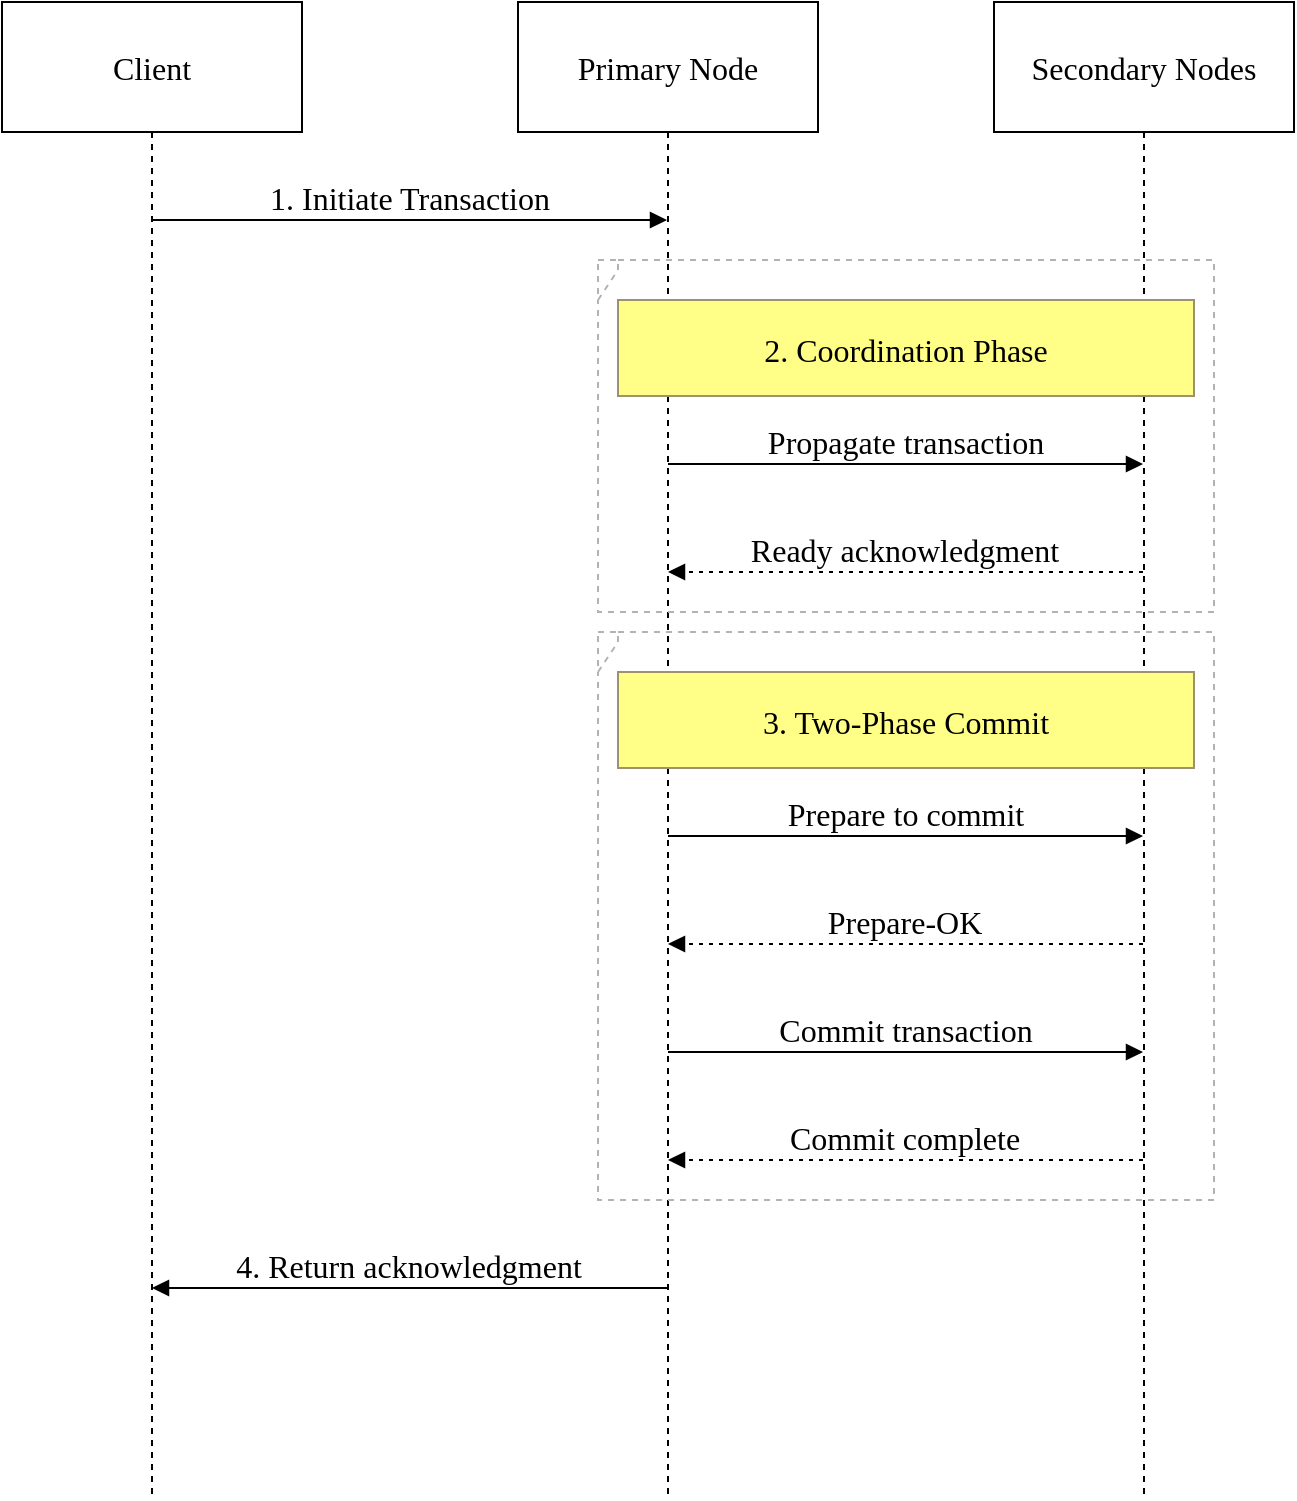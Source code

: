 <mxfile version="24.8.6">
  <diagram name="Page-1" id="NrrL4rjDDItCV1YCYkYC">
    <mxGraphModel dx="1480" dy="737" grid="1" gridSize="10" guides="1" tooltips="1" connect="1" arrows="1" fold="1" page="1" pageScale="1" pageWidth="850" pageHeight="1100" math="0" shadow="0">
      <root>
        <mxCell id="0" />
        <mxCell id="1" parent="0" />
        <mxCell id="K4nSIvvMZCW-oxzD4gkf-1" value="Client" style="shape=umlLifeline;perimeter=lifelinePerimeter;whiteSpace=wrap;container=1;dropTarget=0;collapsible=0;recursiveResize=0;outlineConnect=0;portConstraint=eastwest;newEdgeStyle={&quot;edgeStyle&quot;:&quot;elbowEdgeStyle&quot;,&quot;elbow&quot;:&quot;vertical&quot;,&quot;curved&quot;:0,&quot;rounded&quot;:0};size=65;hachureGap=4;fontFamily=Times New Roman;fontSize=16;" vertex="1" parent="1">
          <mxGeometry x="20" y="20" width="150" height="748" as="geometry" />
        </mxCell>
        <mxCell id="K4nSIvvMZCW-oxzD4gkf-2" value="Primary Node" style="shape=umlLifeline;perimeter=lifelinePerimeter;whiteSpace=wrap;container=1;dropTarget=0;collapsible=0;recursiveResize=0;outlineConnect=0;portConstraint=eastwest;newEdgeStyle={&quot;edgeStyle&quot;:&quot;elbowEdgeStyle&quot;,&quot;elbow&quot;:&quot;vertical&quot;,&quot;curved&quot;:0,&quot;rounded&quot;:0};size=65;hachureGap=4;fontFamily=Times New Roman;fontSize=16;" vertex="1" parent="1">
          <mxGeometry x="278" y="20" width="150" height="748" as="geometry" />
        </mxCell>
        <mxCell id="K4nSIvvMZCW-oxzD4gkf-3" value="Secondary Nodes" style="shape=umlLifeline;perimeter=lifelinePerimeter;whiteSpace=wrap;container=1;dropTarget=0;collapsible=0;recursiveResize=0;outlineConnect=0;portConstraint=eastwest;newEdgeStyle={&quot;edgeStyle&quot;:&quot;elbowEdgeStyle&quot;,&quot;elbow&quot;:&quot;vertical&quot;,&quot;curved&quot;:0,&quot;rounded&quot;:0};size=65;hachureGap=4;fontFamily=Times New Roman;fontSize=16;" vertex="1" parent="1">
          <mxGeometry x="516" y="20" width="150" height="748" as="geometry" />
        </mxCell>
        <mxCell id="K4nSIvvMZCW-oxzD4gkf-4" value="" style="shape=umlFrame;dashed=1;pointerEvents=0;dropTarget=0;strokeColor=#B3B3B3;height=20;width=0;hachureGap=4;fontFamily=Times New Roman;fontSize=16;" vertex="1" parent="1">
          <mxGeometry x="318" y="149" width="308" height="176" as="geometry" />
        </mxCell>
        <mxCell id="K4nSIvvMZCW-oxzD4gkf-5" value="" style="text;strokeColor=none;fillColor=none;align=center;verticalAlign=middle;whiteSpace=wrap;fontFamily=Times New Roman;fontSize=16;" vertex="1" parent="K4nSIvvMZCW-oxzD4gkf-4">
          <mxGeometry width="308" height="20" as="geometry" />
        </mxCell>
        <mxCell id="K4nSIvvMZCW-oxzD4gkf-6" value="" style="shape=umlFrame;dashed=1;pointerEvents=0;dropTarget=0;strokeColor=#B3B3B3;height=20;width=0;hachureGap=4;fontFamily=Times New Roman;fontSize=16;" vertex="1" parent="1">
          <mxGeometry x="318" y="335" width="308" height="284" as="geometry" />
        </mxCell>
        <mxCell id="K4nSIvvMZCW-oxzD4gkf-7" value="" style="text;strokeColor=none;fillColor=none;align=center;verticalAlign=middle;whiteSpace=wrap;fontFamily=Times New Roman;fontSize=16;" vertex="1" parent="K4nSIvvMZCW-oxzD4gkf-6">
          <mxGeometry width="308" height="20" as="geometry" />
        </mxCell>
        <mxCell id="K4nSIvvMZCW-oxzD4gkf-8" value="1. Initiate Transaction" style="verticalAlign=bottom;edgeStyle=elbowEdgeStyle;elbow=vertical;curved=0;rounded=0;endArrow=block;hachureGap=4;fontFamily=Times New Roman;fontSize=16;" edge="1" parent="1" source="K4nSIvvMZCW-oxzD4gkf-1" target="K4nSIvvMZCW-oxzD4gkf-2">
          <mxGeometry relative="1" as="geometry">
            <Array as="points">
              <mxPoint x="233" y="129" />
            </Array>
          </mxGeometry>
        </mxCell>
        <mxCell id="K4nSIvvMZCW-oxzD4gkf-9" value="Propagate transaction" style="verticalAlign=bottom;edgeStyle=elbowEdgeStyle;elbow=vertical;curved=0;rounded=0;endArrow=block;hachureGap=4;fontFamily=Times New Roman;fontSize=16;" edge="1" parent="1" source="K4nSIvvMZCW-oxzD4gkf-2" target="K4nSIvvMZCW-oxzD4gkf-3">
          <mxGeometry relative="1" as="geometry">
            <Array as="points">
              <mxPoint x="481" y="251" />
            </Array>
          </mxGeometry>
        </mxCell>
        <mxCell id="K4nSIvvMZCW-oxzD4gkf-10" value="Ready acknowledgment" style="verticalAlign=bottom;edgeStyle=elbowEdgeStyle;elbow=vertical;curved=0;rounded=0;dashed=1;dashPattern=2 3;endArrow=block;hachureGap=4;fontFamily=Times New Roman;fontSize=16;" edge="1" parent="1" source="K4nSIvvMZCW-oxzD4gkf-3" target="K4nSIvvMZCW-oxzD4gkf-2">
          <mxGeometry relative="1" as="geometry">
            <Array as="points">
              <mxPoint x="484" y="305" />
            </Array>
          </mxGeometry>
        </mxCell>
        <mxCell id="K4nSIvvMZCW-oxzD4gkf-11" value="Prepare to commit" style="verticalAlign=bottom;edgeStyle=elbowEdgeStyle;elbow=vertical;curved=0;rounded=0;endArrow=block;hachureGap=4;fontFamily=Times New Roman;fontSize=16;" edge="1" parent="1" source="K4nSIvvMZCW-oxzD4gkf-2" target="K4nSIvvMZCW-oxzD4gkf-3">
          <mxGeometry relative="1" as="geometry">
            <Array as="points">
              <mxPoint x="481" y="437" />
            </Array>
          </mxGeometry>
        </mxCell>
        <mxCell id="K4nSIvvMZCW-oxzD4gkf-12" value="Prepare-OK" style="verticalAlign=bottom;edgeStyle=elbowEdgeStyle;elbow=vertical;curved=0;rounded=0;dashed=1;dashPattern=2 3;endArrow=block;hachureGap=4;fontFamily=Times New Roman;fontSize=16;" edge="1" parent="1" source="K4nSIvvMZCW-oxzD4gkf-3" target="K4nSIvvMZCW-oxzD4gkf-2">
          <mxGeometry relative="1" as="geometry">
            <Array as="points">
              <mxPoint x="484" y="491" />
            </Array>
          </mxGeometry>
        </mxCell>
        <mxCell id="K4nSIvvMZCW-oxzD4gkf-13" value="Commit transaction" style="verticalAlign=bottom;edgeStyle=elbowEdgeStyle;elbow=vertical;curved=0;rounded=0;endArrow=block;hachureGap=4;fontFamily=Times New Roman;fontSize=16;" edge="1" parent="1" source="K4nSIvvMZCW-oxzD4gkf-2" target="K4nSIvvMZCW-oxzD4gkf-3">
          <mxGeometry relative="1" as="geometry">
            <Array as="points">
              <mxPoint x="481" y="545" />
            </Array>
          </mxGeometry>
        </mxCell>
        <mxCell id="K4nSIvvMZCW-oxzD4gkf-14" value="Commit complete" style="verticalAlign=bottom;edgeStyle=elbowEdgeStyle;elbow=vertical;curved=0;rounded=0;dashed=1;dashPattern=2 3;endArrow=block;hachureGap=4;fontFamily=Times New Roman;fontSize=16;" edge="1" parent="1" source="K4nSIvvMZCW-oxzD4gkf-3" target="K4nSIvvMZCW-oxzD4gkf-2">
          <mxGeometry relative="1" as="geometry">
            <Array as="points">
              <mxPoint x="484" y="599" />
            </Array>
          </mxGeometry>
        </mxCell>
        <mxCell id="K4nSIvvMZCW-oxzD4gkf-15" value="4. Return acknowledgment" style="verticalAlign=bottom;edgeStyle=elbowEdgeStyle;elbow=vertical;curved=0;rounded=0;endArrow=block;hachureGap=4;fontFamily=Times New Roman;fontSize=16;" edge="1" parent="1" source="K4nSIvvMZCW-oxzD4gkf-2" target="K4nSIvvMZCW-oxzD4gkf-1">
          <mxGeometry relative="1" as="geometry">
            <Array as="points">
              <mxPoint x="236" y="663" />
            </Array>
          </mxGeometry>
        </mxCell>
        <mxCell id="K4nSIvvMZCW-oxzD4gkf-16" value="2. Coordination Phase" style="fillColor=#ffff88;strokeColor=#9E916F;hachureGap=4;fontFamily=Times New Roman;fontSize=16;" vertex="1" parent="1">
          <mxGeometry x="328" y="169" width="288" height="48" as="geometry" />
        </mxCell>
        <mxCell id="K4nSIvvMZCW-oxzD4gkf-17" value="3. Two-Phase Commit" style="fillColor=#ffff88;strokeColor=#9E916F;hachureGap=4;fontFamily=Times New Roman;fontSize=16;" vertex="1" parent="1">
          <mxGeometry x="328" y="355" width="288" height="48" as="geometry" />
        </mxCell>
      </root>
    </mxGraphModel>
  </diagram>
</mxfile>
